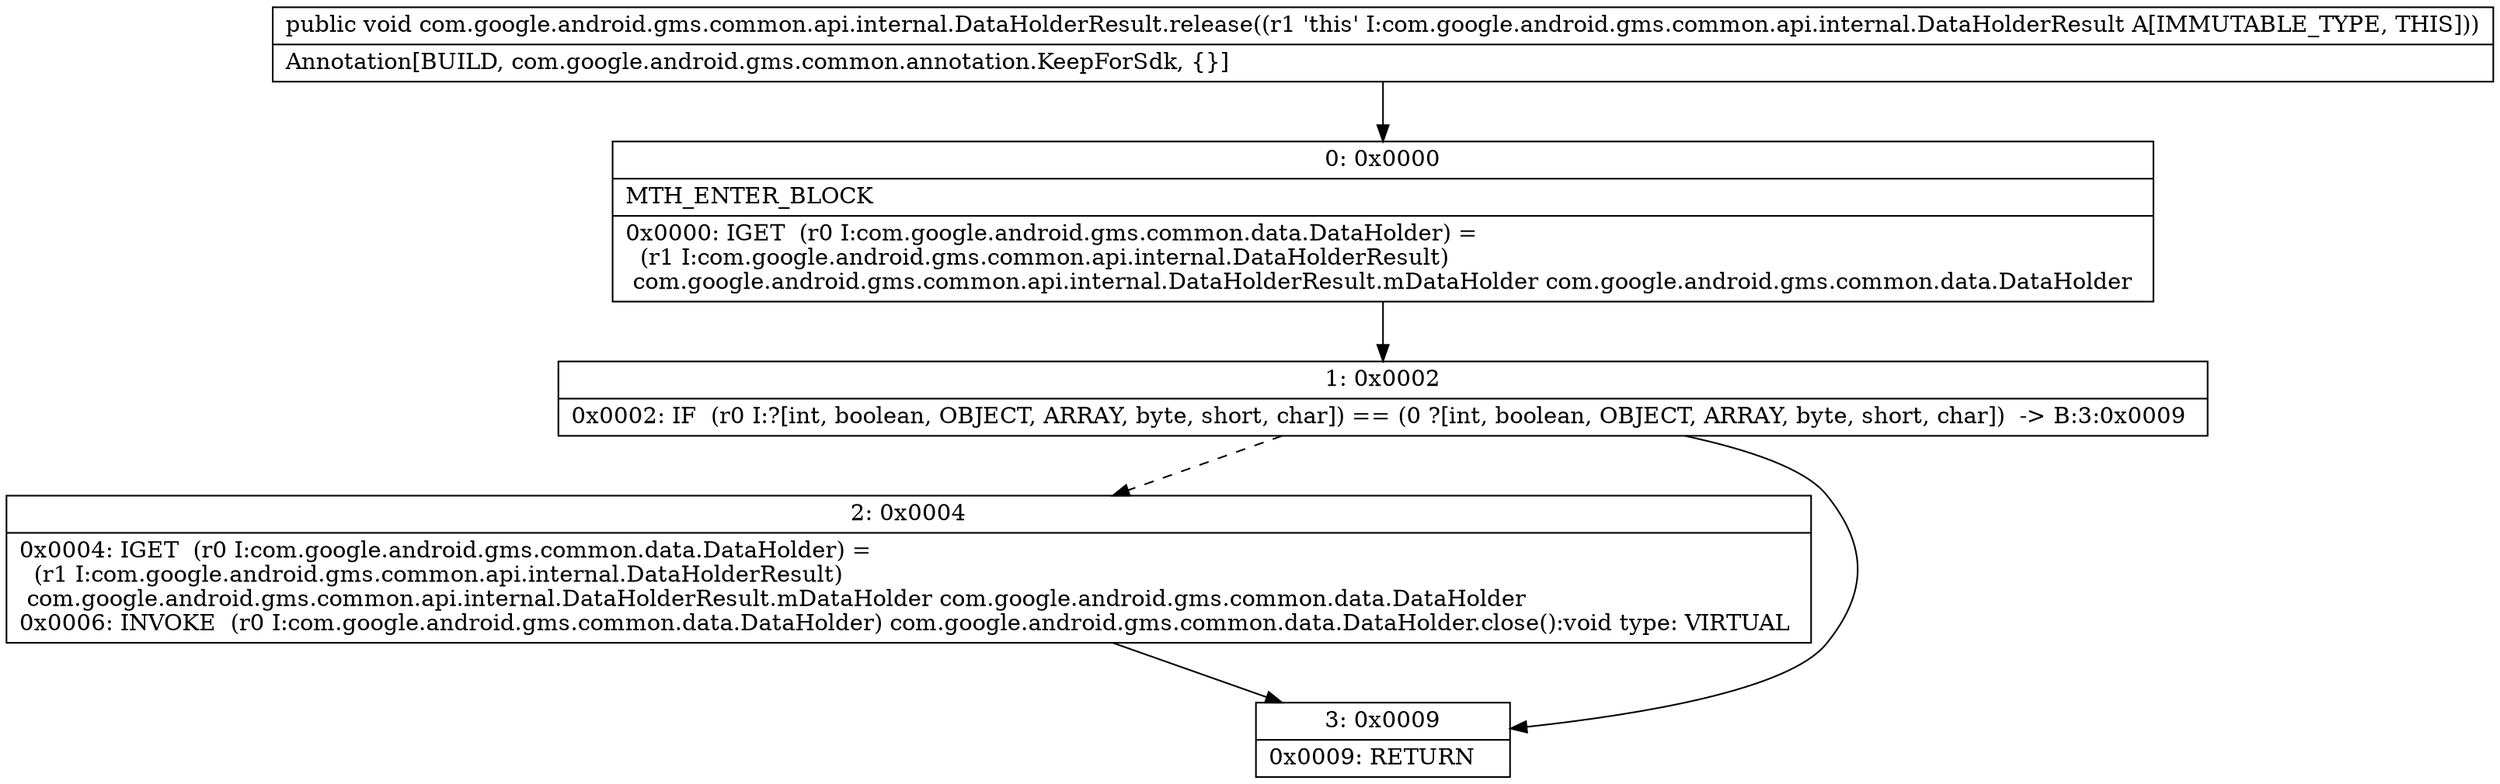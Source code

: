 digraph "CFG forcom.google.android.gms.common.api.internal.DataHolderResult.release()V" {
Node_0 [shape=record,label="{0\:\ 0x0000|MTH_ENTER_BLOCK\l|0x0000: IGET  (r0 I:com.google.android.gms.common.data.DataHolder) = \l  (r1 I:com.google.android.gms.common.api.internal.DataHolderResult)\l com.google.android.gms.common.api.internal.DataHolderResult.mDataHolder com.google.android.gms.common.data.DataHolder \l}"];
Node_1 [shape=record,label="{1\:\ 0x0002|0x0002: IF  (r0 I:?[int, boolean, OBJECT, ARRAY, byte, short, char]) == (0 ?[int, boolean, OBJECT, ARRAY, byte, short, char])  \-\> B:3:0x0009 \l}"];
Node_2 [shape=record,label="{2\:\ 0x0004|0x0004: IGET  (r0 I:com.google.android.gms.common.data.DataHolder) = \l  (r1 I:com.google.android.gms.common.api.internal.DataHolderResult)\l com.google.android.gms.common.api.internal.DataHolderResult.mDataHolder com.google.android.gms.common.data.DataHolder \l0x0006: INVOKE  (r0 I:com.google.android.gms.common.data.DataHolder) com.google.android.gms.common.data.DataHolder.close():void type: VIRTUAL \l}"];
Node_3 [shape=record,label="{3\:\ 0x0009|0x0009: RETURN   \l}"];
MethodNode[shape=record,label="{public void com.google.android.gms.common.api.internal.DataHolderResult.release((r1 'this' I:com.google.android.gms.common.api.internal.DataHolderResult A[IMMUTABLE_TYPE, THIS]))  | Annotation[BUILD, com.google.android.gms.common.annotation.KeepForSdk, \{\}]\l}"];
MethodNode -> Node_0;
Node_0 -> Node_1;
Node_1 -> Node_2[style=dashed];
Node_1 -> Node_3;
Node_2 -> Node_3;
}

